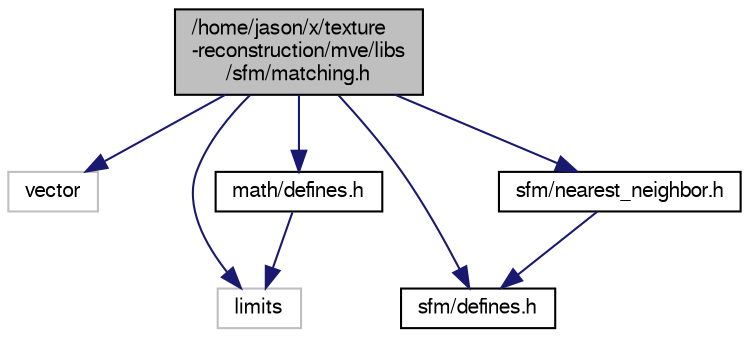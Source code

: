 digraph "/home/jason/x/texture-reconstruction/mve/libs/sfm/matching.h"
{
  edge [fontname="FreeSans",fontsize="10",labelfontname="FreeSans",labelfontsize="10"];
  node [fontname="FreeSans",fontsize="10",shape=record];
  Node0 [label="/home/jason/x/texture\l-reconstruction/mve/libs\l/sfm/matching.h",height=0.2,width=0.4,color="black", fillcolor="grey75", style="filled", fontcolor="black"];
  Node0 -> Node1 [color="midnightblue",fontsize="10",style="solid",fontname="FreeSans"];
  Node1 [label="vector",height=0.2,width=0.4,color="grey75", fillcolor="white", style="filled"];
  Node0 -> Node2 [color="midnightblue",fontsize="10",style="solid",fontname="FreeSans"];
  Node2 [label="limits",height=0.2,width=0.4,color="grey75", fillcolor="white", style="filled"];
  Node0 -> Node3 [color="midnightblue",fontsize="10",style="solid",fontname="FreeSans"];
  Node3 [label="math/defines.h",height=0.2,width=0.4,color="black", fillcolor="white", style="filled",URL="$math_2defines_8h.html"];
  Node3 -> Node2 [color="midnightblue",fontsize="10",style="solid",fontname="FreeSans"];
  Node0 -> Node4 [color="midnightblue",fontsize="10",style="solid",fontname="FreeSans"];
  Node4 [label="sfm/defines.h",height=0.2,width=0.4,color="black", fillcolor="white", style="filled",URL="$sfm_2defines_8h.html"];
  Node0 -> Node5 [color="midnightblue",fontsize="10",style="solid",fontname="FreeSans"];
  Node5 [label="sfm/nearest_neighbor.h",height=0.2,width=0.4,color="black", fillcolor="white", style="filled",URL="$nearest__neighbor_8h.html"];
  Node5 -> Node4 [color="midnightblue",fontsize="10",style="solid",fontname="FreeSans"];
}
